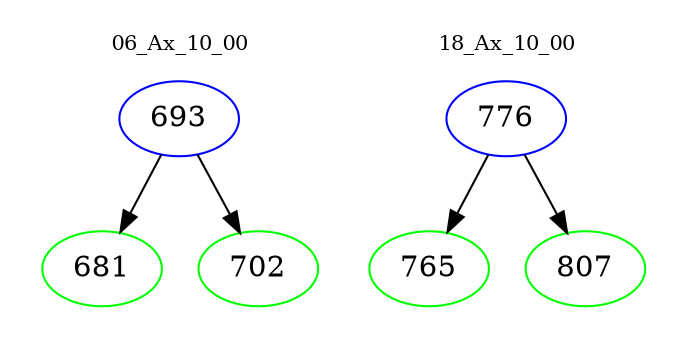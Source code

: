 digraph{
subgraph cluster_0 {
color = white
label = "06_Ax_10_00";
fontsize=10;
T0_693 [label="693", color="blue"]
T0_693 -> T0_681 [color="black"]
T0_681 [label="681", color="green"]
T0_693 -> T0_702 [color="black"]
T0_702 [label="702", color="green"]
}
subgraph cluster_1 {
color = white
label = "18_Ax_10_00";
fontsize=10;
T1_776 [label="776", color="blue"]
T1_776 -> T1_765 [color="black"]
T1_765 [label="765", color="green"]
T1_776 -> T1_807 [color="black"]
T1_807 [label="807", color="green"]
}
}
